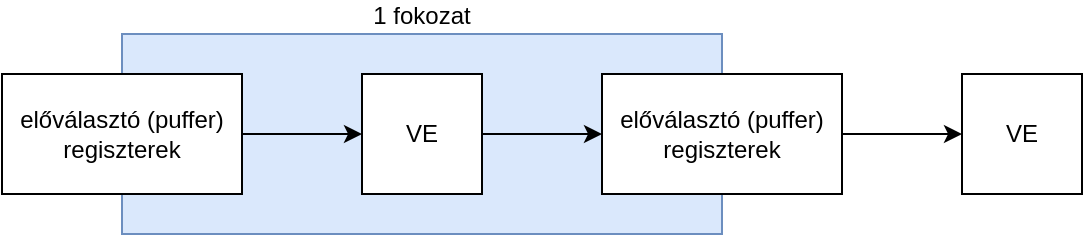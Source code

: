 <mxfile version="14.5.1" type="device"><diagram id="duNyV6TRmBT7HnkuJChb" name="Page-1"><mxGraphModel dx="1198" dy="623" grid="1" gridSize="10" guides="1" tooltips="1" connect="1" arrows="1" fold="1" page="1" pageScale="1" pageWidth="2336" pageHeight="1654" math="0" shadow="0"><root><mxCell id="0"/><mxCell id="1" parent="0"/><mxCell id="kK9AEgRDF5Wr0x662eEj-8" value="1 fokozat" style="rounded=0;whiteSpace=wrap;html=1;fillColor=#dae8fc;strokeColor=#6c8ebf;labelPosition=center;verticalLabelPosition=top;align=center;verticalAlign=bottom;" vertex="1" parent="1"><mxGeometry x="290" y="190" width="300" height="100" as="geometry"/></mxCell><mxCell id="kK9AEgRDF5Wr0x662eEj-3" style="edgeStyle=orthogonalEdgeStyle;rounded=0;orthogonalLoop=1;jettySize=auto;html=1;exitX=1;exitY=0.5;exitDx=0;exitDy=0;entryX=0;entryY=0.5;entryDx=0;entryDy=0;" edge="1" parent="1" source="kK9AEgRDF5Wr0x662eEj-1" target="kK9AEgRDF5Wr0x662eEj-2"><mxGeometry relative="1" as="geometry"/></mxCell><mxCell id="kK9AEgRDF5Wr0x662eEj-1" value="&lt;div&gt;előválasztó (puffer)&lt;/div&gt;&lt;div&gt;regiszterek&lt;br&gt;&lt;/div&gt;" style="rounded=0;whiteSpace=wrap;html=1;" vertex="1" parent="1"><mxGeometry x="230" y="210" width="120" height="60" as="geometry"/></mxCell><mxCell id="kK9AEgRDF5Wr0x662eEj-7" style="edgeStyle=orthogonalEdgeStyle;rounded=0;orthogonalLoop=1;jettySize=auto;html=1;entryX=0;entryY=0.5;entryDx=0;entryDy=0;" edge="1" parent="1" source="kK9AEgRDF5Wr0x662eEj-2" target="kK9AEgRDF5Wr0x662eEj-5"><mxGeometry relative="1" as="geometry"/></mxCell><mxCell id="kK9AEgRDF5Wr0x662eEj-2" value="VE" style="rounded=0;whiteSpace=wrap;html=1;" vertex="1" parent="1"><mxGeometry x="410" y="210" width="60" height="60" as="geometry"/></mxCell><mxCell id="kK9AEgRDF5Wr0x662eEj-4" style="edgeStyle=orthogonalEdgeStyle;rounded=0;orthogonalLoop=1;jettySize=auto;html=1;exitX=1;exitY=0.5;exitDx=0;exitDy=0;entryX=0;entryY=0.5;entryDx=0;entryDy=0;" edge="1" parent="1" source="kK9AEgRDF5Wr0x662eEj-5" target="kK9AEgRDF5Wr0x662eEj-6"><mxGeometry relative="1" as="geometry"/></mxCell><mxCell id="kK9AEgRDF5Wr0x662eEj-5" value="&lt;div&gt;előválasztó (puffer)&lt;/div&gt;&lt;div&gt;regiszterek&lt;br&gt;&lt;/div&gt;" style="rounded=0;whiteSpace=wrap;html=1;" vertex="1" parent="1"><mxGeometry x="530" y="210" width="120" height="60" as="geometry"/></mxCell><mxCell id="kK9AEgRDF5Wr0x662eEj-6" value="VE" style="rounded=0;whiteSpace=wrap;html=1;" vertex="1" parent="1"><mxGeometry x="710" y="210" width="60" height="60" as="geometry"/></mxCell></root></mxGraphModel></diagram></mxfile>